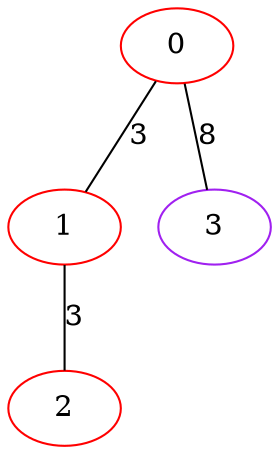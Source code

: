 graph "" {
0 [color=red, weight=1];
1 [color=red, weight=1];
2 [color=red, weight=1];
3 [color=purple, weight=4];
0 -- 1  [key=0, label=3];
0 -- 3  [key=0, label=8];
1 -- 2  [key=0, label=3];
}
